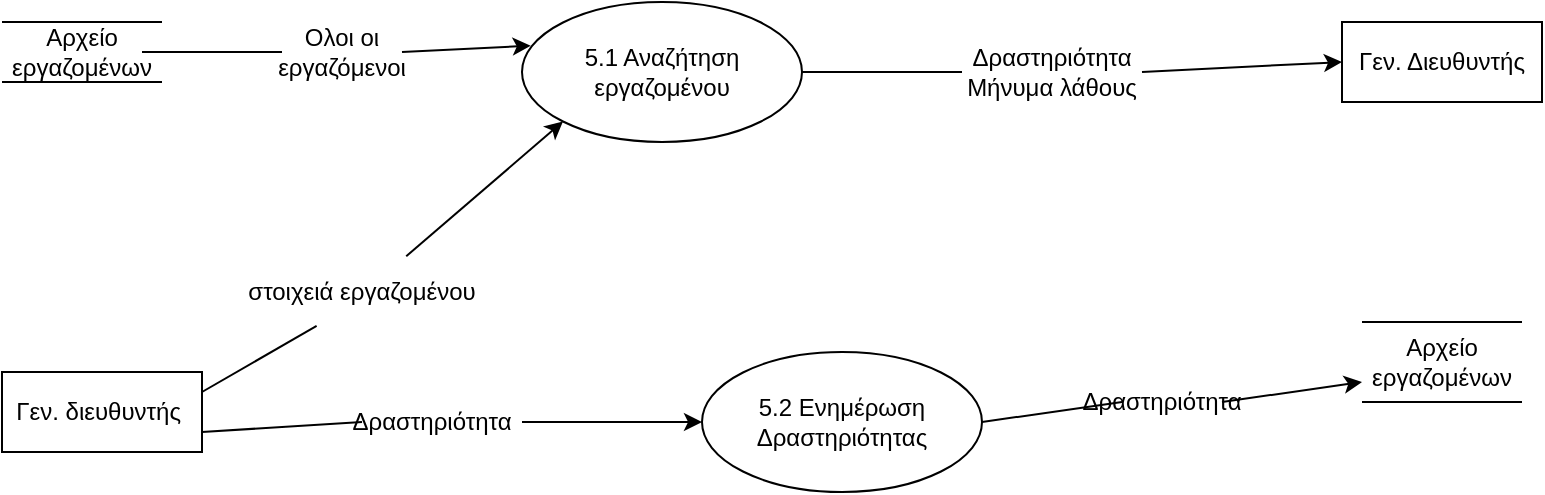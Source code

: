 <mxfile version="21.3.2" type="github">
  <diagram name="Σελίδα-1" id="MfEo22dxZpBmNO9w6E0a">
    <mxGraphModel dx="1286" dy="605" grid="1" gridSize="10" guides="1" tooltips="1" connect="1" arrows="1" fold="1" page="1" pageScale="1" pageWidth="3300" pageHeight="4681" math="0" shadow="0">
      <root>
        <mxCell id="0" />
        <mxCell id="1" parent="0" />
        <mxCell id="H2NxFNLTdtknbZMWZBw7-1" value="Γεν. διευθυντής&amp;nbsp;" style="whiteSpace=wrap;html=1;align=center;" vertex="1" parent="1">
          <mxGeometry x="280" y="305" width="100" height="40" as="geometry" />
        </mxCell>
        <mxCell id="H2NxFNLTdtknbZMWZBw7-3" value="5.1 Αναζήτηση εργαζομένου" style="ellipse;whiteSpace=wrap;html=1;align=center;" vertex="1" parent="1">
          <mxGeometry x="540" y="120" width="140" height="70" as="geometry" />
        </mxCell>
        <mxCell id="H2NxFNLTdtknbZMWZBw7-4" value="5.2 Ενημέρωση Δραστηριότητας" style="ellipse;whiteSpace=wrap;html=1;align=center;" vertex="1" parent="1">
          <mxGeometry x="630" y="295" width="140" height="70" as="geometry" />
        </mxCell>
        <mxCell id="H2NxFNLTdtknbZMWZBw7-5" value="" style="endArrow=none;html=1;rounded=0;" edge="1" parent="1">
          <mxGeometry width="50" height="50" relative="1" as="geometry">
            <mxPoint x="280" y="130" as="sourcePoint" />
            <mxPoint x="360" y="130" as="targetPoint" />
          </mxGeometry>
        </mxCell>
        <mxCell id="H2NxFNLTdtknbZMWZBw7-6" value="Αρχείο εργαζομένων" style="text;html=1;strokeColor=none;fillColor=none;align=center;verticalAlign=middle;whiteSpace=wrap;rounded=0;" vertex="1" parent="1">
          <mxGeometry x="290" y="130" width="60" height="30" as="geometry" />
        </mxCell>
        <mxCell id="H2NxFNLTdtknbZMWZBw7-7" value="" style="endArrow=none;html=1;rounded=0;" edge="1" parent="1">
          <mxGeometry width="50" height="50" relative="1" as="geometry">
            <mxPoint x="280" y="160" as="sourcePoint" />
            <mxPoint x="360" y="160" as="targetPoint" />
          </mxGeometry>
        </mxCell>
        <mxCell id="H2NxFNLTdtknbZMWZBw7-8" value="" style="endArrow=none;html=1;rounded=0;exitX=1;exitY=0.25;exitDx=0;exitDy=0;entryX=0.338;entryY=1.065;entryDx=0;entryDy=0;entryPerimeter=0;" edge="1" parent="1" source="H2NxFNLTdtknbZMWZBw7-1" target="H2NxFNLTdtknbZMWZBw7-9">
          <mxGeometry width="50" height="50" relative="1" as="geometry">
            <mxPoint x="380" y="330" as="sourcePoint" />
            <mxPoint x="420" y="270" as="targetPoint" />
          </mxGeometry>
        </mxCell>
        <mxCell id="H2NxFNLTdtknbZMWZBw7-9" value="στοιχειά εργαζομένου" style="text;html=1;strokeColor=none;fillColor=none;align=center;verticalAlign=middle;whiteSpace=wrap;rounded=0;" vertex="1" parent="1">
          <mxGeometry x="390" y="250" width="140" height="30" as="geometry" />
        </mxCell>
        <mxCell id="H2NxFNLTdtknbZMWZBw7-10" value="" style="endArrow=classic;html=1;rounded=0;exitX=0.658;exitY=-0.096;exitDx=0;exitDy=0;exitPerimeter=0;entryX=0;entryY=1;entryDx=0;entryDy=0;" edge="1" parent="1" source="H2NxFNLTdtknbZMWZBw7-9" target="H2NxFNLTdtknbZMWZBw7-3">
          <mxGeometry width="50" height="50" relative="1" as="geometry">
            <mxPoint x="510" y="250" as="sourcePoint" />
            <mxPoint x="560" y="200" as="targetPoint" />
          </mxGeometry>
        </mxCell>
        <mxCell id="H2NxFNLTdtknbZMWZBw7-11" value="" style="endArrow=none;html=1;rounded=0;exitX=1;exitY=0.5;exitDx=0;exitDy=0;" edge="1" parent="1" source="H2NxFNLTdtknbZMWZBw7-6">
          <mxGeometry width="50" height="50" relative="1" as="geometry">
            <mxPoint x="400" y="140" as="sourcePoint" />
            <mxPoint x="420" y="145" as="targetPoint" />
          </mxGeometry>
        </mxCell>
        <mxCell id="H2NxFNLTdtknbZMWZBw7-12" value="Ολοι οι εργαζόμενοι" style="text;html=1;strokeColor=none;fillColor=none;align=center;verticalAlign=middle;whiteSpace=wrap;rounded=0;" vertex="1" parent="1">
          <mxGeometry x="420" y="130" width="60" height="30" as="geometry" />
        </mxCell>
        <mxCell id="H2NxFNLTdtknbZMWZBw7-13" value="" style="endArrow=classic;html=1;rounded=0;exitX=1;exitY=0.5;exitDx=0;exitDy=0;entryX=0.031;entryY=0.312;entryDx=0;entryDy=0;entryPerimeter=0;" edge="1" parent="1" source="H2NxFNLTdtknbZMWZBw7-12" target="H2NxFNLTdtknbZMWZBw7-3">
          <mxGeometry width="50" height="50" relative="1" as="geometry">
            <mxPoint x="490" y="130" as="sourcePoint" />
            <mxPoint x="540" y="80" as="targetPoint" />
            <Array as="points" />
          </mxGeometry>
        </mxCell>
        <mxCell id="H2NxFNLTdtknbZMWZBw7-14" value="Γεν. Διευθυντής" style="whiteSpace=wrap;html=1;align=center;" vertex="1" parent="1">
          <mxGeometry x="950" y="130" width="100" height="40" as="geometry" />
        </mxCell>
        <mxCell id="H2NxFNLTdtknbZMWZBw7-15" value="" style="endArrow=none;html=1;rounded=0;exitX=1;exitY=0.5;exitDx=0;exitDy=0;" edge="1" parent="1" source="H2NxFNLTdtknbZMWZBw7-3">
          <mxGeometry width="50" height="50" relative="1" as="geometry">
            <mxPoint x="750" y="170" as="sourcePoint" />
            <mxPoint x="760" y="155" as="targetPoint" />
          </mxGeometry>
        </mxCell>
        <mxCell id="H2NxFNLTdtknbZMWZBw7-16" value="Δραστηριότητα&lt;br&gt;Μήνυμα λάθους" style="text;html=1;strokeColor=none;fillColor=none;align=center;verticalAlign=middle;whiteSpace=wrap;rounded=0;" vertex="1" parent="1">
          <mxGeometry x="760" y="140" width="90" height="30" as="geometry" />
        </mxCell>
        <mxCell id="H2NxFNLTdtknbZMWZBw7-18" value="" style="endArrow=classic;html=1;rounded=0;exitX=1;exitY=0.5;exitDx=0;exitDy=0;entryX=0;entryY=0.5;entryDx=0;entryDy=0;" edge="1" parent="1" source="H2NxFNLTdtknbZMWZBw7-16" target="H2NxFNLTdtknbZMWZBw7-14">
          <mxGeometry width="50" height="50" relative="1" as="geometry">
            <mxPoint x="880" y="160" as="sourcePoint" />
            <mxPoint x="930" y="110" as="targetPoint" />
          </mxGeometry>
        </mxCell>
        <mxCell id="H2NxFNLTdtknbZMWZBw7-19" value="" style="endArrow=none;html=1;rounded=0;entryX=1;entryY=0.75;entryDx=0;entryDy=0;" edge="1" parent="1" target="H2NxFNLTdtknbZMWZBw7-1">
          <mxGeometry width="50" height="50" relative="1" as="geometry">
            <mxPoint x="460" y="330" as="sourcePoint" />
            <mxPoint x="680" y="290" as="targetPoint" />
          </mxGeometry>
        </mxCell>
        <mxCell id="H2NxFNLTdtknbZMWZBw7-20" value="Δραστηριότητα" style="text;html=1;strokeColor=none;fillColor=none;align=center;verticalAlign=middle;whiteSpace=wrap;rounded=0;" vertex="1" parent="1">
          <mxGeometry x="450" y="315" width="90" height="30" as="geometry" />
        </mxCell>
        <mxCell id="H2NxFNLTdtknbZMWZBw7-21" value="" style="endArrow=classic;html=1;rounded=0;exitX=1;exitY=0.5;exitDx=0;exitDy=0;entryX=0;entryY=0.5;entryDx=0;entryDy=0;" edge="1" parent="1" source="H2NxFNLTdtknbZMWZBw7-20" target="H2NxFNLTdtknbZMWZBw7-4">
          <mxGeometry width="50" height="50" relative="1" as="geometry">
            <mxPoint x="560" y="330" as="sourcePoint" />
            <mxPoint x="610" y="280" as="targetPoint" />
          </mxGeometry>
        </mxCell>
        <mxCell id="H2NxFNLTdtknbZMWZBw7-22" value="" style="endArrow=none;html=1;rounded=0;" edge="1" parent="1">
          <mxGeometry width="50" height="50" relative="1" as="geometry">
            <mxPoint x="960" y="280" as="sourcePoint" />
            <mxPoint x="1040" y="280" as="targetPoint" />
          </mxGeometry>
        </mxCell>
        <mxCell id="H2NxFNLTdtknbZMWZBw7-23" value="Αρχείο εργαζομένων" style="text;html=1;strokeColor=none;fillColor=none;align=center;verticalAlign=middle;whiteSpace=wrap;rounded=0;" vertex="1" parent="1">
          <mxGeometry x="970" y="285" width="60" height="30" as="geometry" />
        </mxCell>
        <mxCell id="H2NxFNLTdtknbZMWZBw7-24" value="" style="endArrow=none;html=1;rounded=0;" edge="1" parent="1">
          <mxGeometry width="50" height="50" relative="1" as="geometry">
            <mxPoint x="960" y="320" as="sourcePoint" />
            <mxPoint x="1040" y="320" as="targetPoint" />
          </mxGeometry>
        </mxCell>
        <mxCell id="H2NxFNLTdtknbZMWZBw7-26" value="" style="endArrow=none;html=1;rounded=0;exitX=1;exitY=0.5;exitDx=0;exitDy=0;" edge="1" parent="1" source="H2NxFNLTdtknbZMWZBw7-4">
          <mxGeometry width="50" height="50" relative="1" as="geometry">
            <mxPoint x="800" y="340" as="sourcePoint" />
            <mxPoint x="840" y="320" as="targetPoint" />
          </mxGeometry>
        </mxCell>
        <mxCell id="H2NxFNLTdtknbZMWZBw7-27" value="Δραστηριότητα" style="text;html=1;strokeColor=none;fillColor=none;align=center;verticalAlign=middle;whiteSpace=wrap;rounded=0;" vertex="1" parent="1">
          <mxGeometry x="830" y="305" width="60" height="30" as="geometry" />
        </mxCell>
        <mxCell id="H2NxFNLTdtknbZMWZBw7-28" value="" style="endArrow=classic;html=1;rounded=0;exitX=1;exitY=0.5;exitDx=0;exitDy=0;" edge="1" parent="1" source="H2NxFNLTdtknbZMWZBw7-27">
          <mxGeometry width="50" height="50" relative="1" as="geometry">
            <mxPoint x="950" y="440" as="sourcePoint" />
            <mxPoint x="960" y="310" as="targetPoint" />
          </mxGeometry>
        </mxCell>
      </root>
    </mxGraphModel>
  </diagram>
</mxfile>

